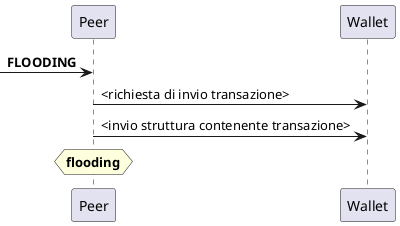 @startuml
[-> Peer: **FLOODING**
Peer->Wallet: <richiesta di invio transazione>
Wallet<-Peer: <invio struttura contenente transazione>
hnote over Peer: **flooding**
@enduml
